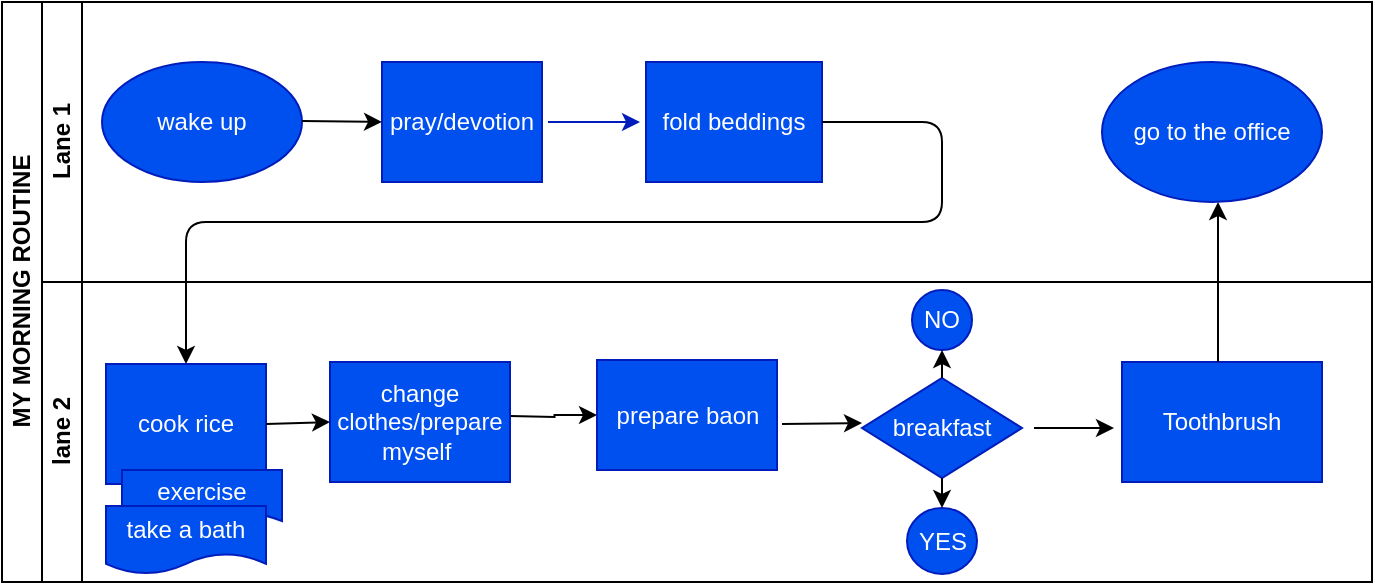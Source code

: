 <mxfile version="14.9.7" type="github">
  <diagram id="prtHgNgQTEPvFCAcTncT" name="Page-1">
    <mxGraphModel dx="868" dy="451" grid="1" gridSize="10" guides="1" tooltips="1" connect="1" arrows="1" fold="1" page="1" pageScale="1" pageWidth="827" pageHeight="1169" math="0" shadow="0">
      <root>
        <mxCell id="0" />
        <mxCell id="1" parent="0" />
        <mxCell id="dNxyNK7c78bLwvsdeMH5-19" value="MY MORNING ROUTINE" style="swimlane;html=1;childLayout=stackLayout;resizeParent=1;resizeParentMax=0;horizontal=0;startSize=20;horizontalStack=0;" parent="1" vertex="1">
          <mxGeometry x="80" y="140" width="685" height="290" as="geometry" />
        </mxCell>
        <mxCell id="dNxyNK7c78bLwvsdeMH5-20" value="Lane 1" style="swimlane;html=1;startSize=20;horizontal=0;" parent="dNxyNK7c78bLwvsdeMH5-19" vertex="1">
          <mxGeometry x="20" width="665" height="140" as="geometry" />
        </mxCell>
        <mxCell id="dNxyNK7c78bLwvsdeMH5-23" value="wake up" style="ellipse;whiteSpace=wrap;html=1;fillColor=#0050ef;strokeColor=#001DBC;fontColor=#ffffff;" parent="dNxyNK7c78bLwvsdeMH5-20" vertex="1">
          <mxGeometry x="30" y="30" width="100" height="60" as="geometry" />
        </mxCell>
        <mxCell id="dNxyNK7c78bLwvsdeMH5-24" value="pray/devotion" style="rounded=0;whiteSpace=wrap;html=1;fontFamily=Helvetica;fontSize=12;fontColor=#ffffff;align=center;fillColor=#0050ef;strokeColor=#001DBC;" parent="dNxyNK7c78bLwvsdeMH5-20" vertex="1">
          <mxGeometry x="170" y="30" width="80" height="60" as="geometry" />
        </mxCell>
        <mxCell id="ORz1WjLT9l0tZyR24I1C-7" value="" style="endArrow=classic;html=1;" edge="1" parent="dNxyNK7c78bLwvsdeMH5-20">
          <mxGeometry width="50" height="50" relative="1" as="geometry">
            <mxPoint x="130" y="59.5" as="sourcePoint" />
            <mxPoint x="170" y="60" as="targetPoint" />
          </mxGeometry>
        </mxCell>
        <mxCell id="ORz1WjLT9l0tZyR24I1C-20" value="" style="endArrow=classic;html=1;fillColor=#0050ef;strokeColor=#001DBC;exitX=1;exitY=0.5;exitDx=0;exitDy=0;" edge="1" parent="dNxyNK7c78bLwvsdeMH5-20">
          <mxGeometry width="50" height="50" relative="1" as="geometry">
            <mxPoint x="253" y="60" as="sourcePoint" />
            <mxPoint x="299" y="60" as="targetPoint" />
          </mxGeometry>
        </mxCell>
        <mxCell id="ORz1WjLT9l0tZyR24I1C-21" value="fold beddings" style="rounded=0;whiteSpace=wrap;html=1;fillColor=#0050ef;fontColor=#ffffff;strokeColor=#001DBC;" vertex="1" parent="dNxyNK7c78bLwvsdeMH5-20">
          <mxGeometry x="302" y="30" width="88" height="60" as="geometry" />
        </mxCell>
        <mxCell id="ORz1WjLT9l0tZyR24I1C-45" value="go to the office" style="ellipse;whiteSpace=wrap;html=1;strokeColor=#001DBC;fillColor=#0050ef;fontColor=#ffffff;" vertex="1" parent="dNxyNK7c78bLwvsdeMH5-20">
          <mxGeometry x="530" y="30" width="110" height="70" as="geometry" />
        </mxCell>
        <mxCell id="ORz1WjLT9l0tZyR24I1C-8" value="" style="endArrow=classic;html=1;exitX=1;exitY=0.5;exitDx=0;exitDy=0;entryX=0.5;entryY=0;entryDx=0;entryDy=0;" edge="1" parent="dNxyNK7c78bLwvsdeMH5-19" source="ORz1WjLT9l0tZyR24I1C-21" target="dNxyNK7c78bLwvsdeMH5-26">
          <mxGeometry width="50" height="50" relative="1" as="geometry">
            <mxPoint x="232" y="110" as="sourcePoint" />
            <mxPoint x="92" y="137" as="targetPoint" />
            <Array as="points">
              <mxPoint x="470" y="60" />
              <mxPoint x="470" y="110" />
              <mxPoint x="232" y="110" />
              <mxPoint x="92" y="110" />
            </Array>
          </mxGeometry>
        </mxCell>
        <mxCell id="dNxyNK7c78bLwvsdeMH5-21" value="lane 2" style="swimlane;html=1;startSize=20;horizontal=0;" parent="dNxyNK7c78bLwvsdeMH5-19" vertex="1">
          <mxGeometry x="20" y="140" width="665" height="150" as="geometry" />
        </mxCell>
        <mxCell id="dNxyNK7c78bLwvsdeMH5-26" value="cook rice" style="rounded=0;whiteSpace=wrap;html=1;fontFamily=Helvetica;fontSize=12;fontColor=#ffffff;align=center;fillColor=#0050ef;strokeColor=#001DBC;" parent="dNxyNK7c78bLwvsdeMH5-21" vertex="1">
          <mxGeometry x="32" y="41" width="80" height="60" as="geometry" />
        </mxCell>
        <mxCell id="ORz1WjLT9l0tZyR24I1C-43" value="" style="edgeStyle=orthogonalEdgeStyle;rounded=0;orthogonalLoop=1;jettySize=auto;html=1;" edge="1" parent="dNxyNK7c78bLwvsdeMH5-21" target="ORz1WjLT9l0tZyR24I1C-39">
          <mxGeometry relative="1" as="geometry">
            <mxPoint x="234" y="67" as="sourcePoint" />
          </mxGeometry>
        </mxCell>
        <mxCell id="ORz1WjLT9l0tZyR24I1C-19" value="change clothes/prepare myself&amp;nbsp;" style="rounded=0;whiteSpace=wrap;html=1;strokeColor=#001DBC;fillColor=#0050ef;fontColor=#ffffff;" vertex="1" parent="dNxyNK7c78bLwvsdeMH5-21">
          <mxGeometry x="144" y="40" width="90" height="60" as="geometry" />
        </mxCell>
        <mxCell id="ORz1WjLT9l0tZyR24I1C-16" value="exercise" style="shape=document;whiteSpace=wrap;html=1;boundedLbl=1;strokeColor=#001DBC;fillColor=#0050ef;fontColor=#ffffff;" vertex="1" parent="dNxyNK7c78bLwvsdeMH5-21">
          <mxGeometry x="40" y="94" width="80" height="30" as="geometry" />
        </mxCell>
        <mxCell id="ORz1WjLT9l0tZyR24I1C-27" value="" style="endArrow=classic;html=1;entryX=0;entryY=0.5;entryDx=0;entryDy=0;" edge="1" parent="dNxyNK7c78bLwvsdeMH5-21">
          <mxGeometry width="50" height="50" relative="1" as="geometry">
            <mxPoint x="496" y="73" as="sourcePoint" />
            <mxPoint x="536" y="73" as="targetPoint" />
          </mxGeometry>
        </mxCell>
        <mxCell id="ORz1WjLT9l0tZyR24I1C-28" value="breakfast" style="rhombus;whiteSpace=wrap;html=1;strokeColor=#001DBC;fillColor=#0050ef;fontColor=#ffffff;" vertex="1" parent="dNxyNK7c78bLwvsdeMH5-21">
          <mxGeometry x="410" y="48" width="80" height="50" as="geometry" />
        </mxCell>
        <mxCell id="dNxyNK7c78bLwvsdeMH5-32" value="YES" style="ellipse;whiteSpace=wrap;html=1;fillColor=#0050ef;strokeColor=#001DBC;fontColor=#ffffff;" parent="dNxyNK7c78bLwvsdeMH5-21" vertex="1">
          <mxGeometry x="432.5" y="113" width="35" height="33" as="geometry" />
        </mxCell>
        <mxCell id="ORz1WjLT9l0tZyR24I1C-17" value="take a bath" style="shape=document;whiteSpace=wrap;html=1;boundedLbl=1;strokeColor=#001DBC;fillColor=#0050ef;fontColor=#ffffff;" vertex="1" parent="dNxyNK7c78bLwvsdeMH5-21">
          <mxGeometry x="32" y="112" width="80" height="34" as="geometry" />
        </mxCell>
        <mxCell id="ORz1WjLT9l0tZyR24I1C-10" value="" style="endArrow=classic;html=1;exitX=1;exitY=0.5;exitDx=0;exitDy=0;entryX=0;entryY=0.5;entryDx=0;entryDy=0;" edge="1" parent="dNxyNK7c78bLwvsdeMH5-21" source="dNxyNK7c78bLwvsdeMH5-26" target="ORz1WjLT9l0tZyR24I1C-19">
          <mxGeometry width="50" height="50" relative="1" as="geometry">
            <mxPoint x="290" y="10" as="sourcePoint" />
            <mxPoint x="140" y="30" as="targetPoint" />
          </mxGeometry>
        </mxCell>
        <mxCell id="ORz1WjLT9l0tZyR24I1C-33" value="NO" style="ellipse;whiteSpace=wrap;html=1;aspect=fixed;strokeColor=#001DBC;fillColor=#0050ef;fontColor=#ffffff;" vertex="1" parent="dNxyNK7c78bLwvsdeMH5-21">
          <mxGeometry x="435" y="4" width="30" height="30" as="geometry" />
        </mxCell>
        <mxCell id="ORz1WjLT9l0tZyR24I1C-32" value="" style="endArrow=classic;html=1;exitX=0.5;exitY=0;exitDx=0;exitDy=0;" edge="1" parent="dNxyNK7c78bLwvsdeMH5-21" source="ORz1WjLT9l0tZyR24I1C-28" target="ORz1WjLT9l0tZyR24I1C-33">
          <mxGeometry width="50" height="50" relative="1" as="geometry">
            <mxPoint x="330" y="70" as="sourcePoint" />
            <mxPoint x="310" y="30" as="targetPoint" />
          </mxGeometry>
        </mxCell>
        <mxCell id="ORz1WjLT9l0tZyR24I1C-34" value="" style="endArrow=classic;html=1;entryX=0.5;entryY=0;entryDx=0;entryDy=0;exitX=0.5;exitY=1;exitDx=0;exitDy=0;" edge="1" parent="dNxyNK7c78bLwvsdeMH5-21" source="ORz1WjLT9l0tZyR24I1C-28" target="dNxyNK7c78bLwvsdeMH5-32">
          <mxGeometry width="50" height="50" relative="1" as="geometry">
            <mxPoint x="308" y="110" as="sourcePoint" />
            <mxPoint x="380" y="20" as="targetPoint" />
          </mxGeometry>
        </mxCell>
        <mxCell id="ORz1WjLT9l0tZyR24I1C-35" value="Toothbrush" style="rounded=0;whiteSpace=wrap;html=1;fillColor=#0050ef;fontColor=#ffffff;strokeColor=#001DBC;" vertex="1" parent="dNxyNK7c78bLwvsdeMH5-21">
          <mxGeometry x="540" y="40" width="100" height="60" as="geometry" />
        </mxCell>
        <mxCell id="ORz1WjLT9l0tZyR24I1C-39" value="prepare baon" style="rounded=0;whiteSpace=wrap;html=1;strokeColor=#001DBC;fillColor=#0050ef;fontColor=#ffffff;" vertex="1" parent="dNxyNK7c78bLwvsdeMH5-21">
          <mxGeometry x="277.5" y="39" width="90" height="55" as="geometry" />
        </mxCell>
        <mxCell id="ORz1WjLT9l0tZyR24I1C-42" value="" style="endArrow=classic;html=1;" edge="1" parent="dNxyNK7c78bLwvsdeMH5-21">
          <mxGeometry width="50" height="50" relative="1" as="geometry">
            <mxPoint x="370" y="71" as="sourcePoint" />
            <mxPoint x="410" y="70.5" as="targetPoint" />
          </mxGeometry>
        </mxCell>
        <mxCell id="ORz1WjLT9l0tZyR24I1C-46" value="" style="endArrow=classic;html=1;entryX=0.5;entryY=1;entryDx=0;entryDy=0;" edge="1" parent="dNxyNK7c78bLwvsdeMH5-19">
          <mxGeometry width="50" height="50" relative="1" as="geometry">
            <mxPoint x="608" y="180" as="sourcePoint" />
            <mxPoint x="608" y="100" as="targetPoint" />
          </mxGeometry>
        </mxCell>
      </root>
    </mxGraphModel>
  </diagram>
</mxfile>
